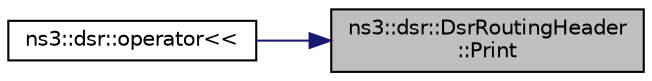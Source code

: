 digraph "ns3::dsr::DsrRoutingHeader::Print"
{
 // LATEX_PDF_SIZE
  edge [fontname="Helvetica",fontsize="10",labelfontname="Helvetica",labelfontsize="10"];
  node [fontname="Helvetica",fontsize="10",shape=record];
  rankdir="RL";
  Node1 [label="ns3::dsr::DsrRoutingHeader\l::Print",height=0.2,width=0.4,color="black", fillcolor="grey75", style="filled", fontcolor="black",tooltip="Print some information about the packet."];
  Node1 -> Node2 [dir="back",color="midnightblue",fontsize="10",style="solid",fontname="Helvetica"];
  Node2 [label="ns3::dsr::operator\<\<",height=0.2,width=0.4,color="black", fillcolor="white", style="filled",URL="$namespacens3_1_1dsr.html#a9dc67ae39788a83ff6e893c58e91d336",tooltip=" "];
}
